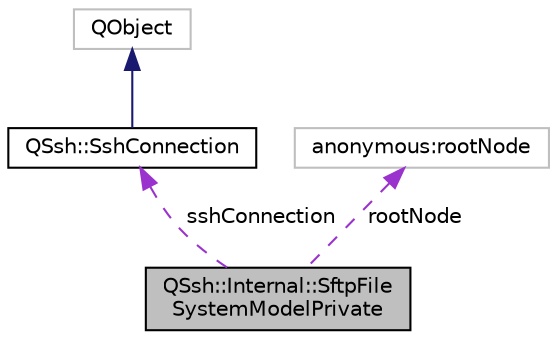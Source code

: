 digraph "QSsh::Internal::SftpFileSystemModelPrivate"
{
  edge [fontname="Helvetica",fontsize="10",labelfontname="Helvetica",labelfontsize="10"];
  node [fontname="Helvetica",fontsize="10",shape=record];
  Node1 [label="QSsh::Internal::SftpFile\lSystemModelPrivate",height=0.2,width=0.4,color="black", fillcolor="grey75", style="filled", fontcolor="black"];
  Node2 -> Node1 [dir="back",color="darkorchid3",fontsize="10",style="dashed",label=" sshConnection" ,fontname="Helvetica"];
  Node2 [label="QSsh::SshConnection",height=0.2,width=0.4,color="black", fillcolor="white", style="filled",URL="$class_q_ssh_1_1_ssh_connection.html",tooltip="This class provides an SSH connection, implementing protocol version 2.0. "];
  Node3 -> Node2 [dir="back",color="midnightblue",fontsize="10",style="solid",fontname="Helvetica"];
  Node3 [label="QObject",height=0.2,width=0.4,color="grey75", fillcolor="white", style="filled"];
  Node4 -> Node1 [dir="back",color="darkorchid3",fontsize="10",style="dashed",label=" rootNode" ,fontname="Helvetica"];
  Node4 [label="anonymous:rootNode",height=0.2,width=0.4,color="grey75", fillcolor="white", style="filled"];
}
